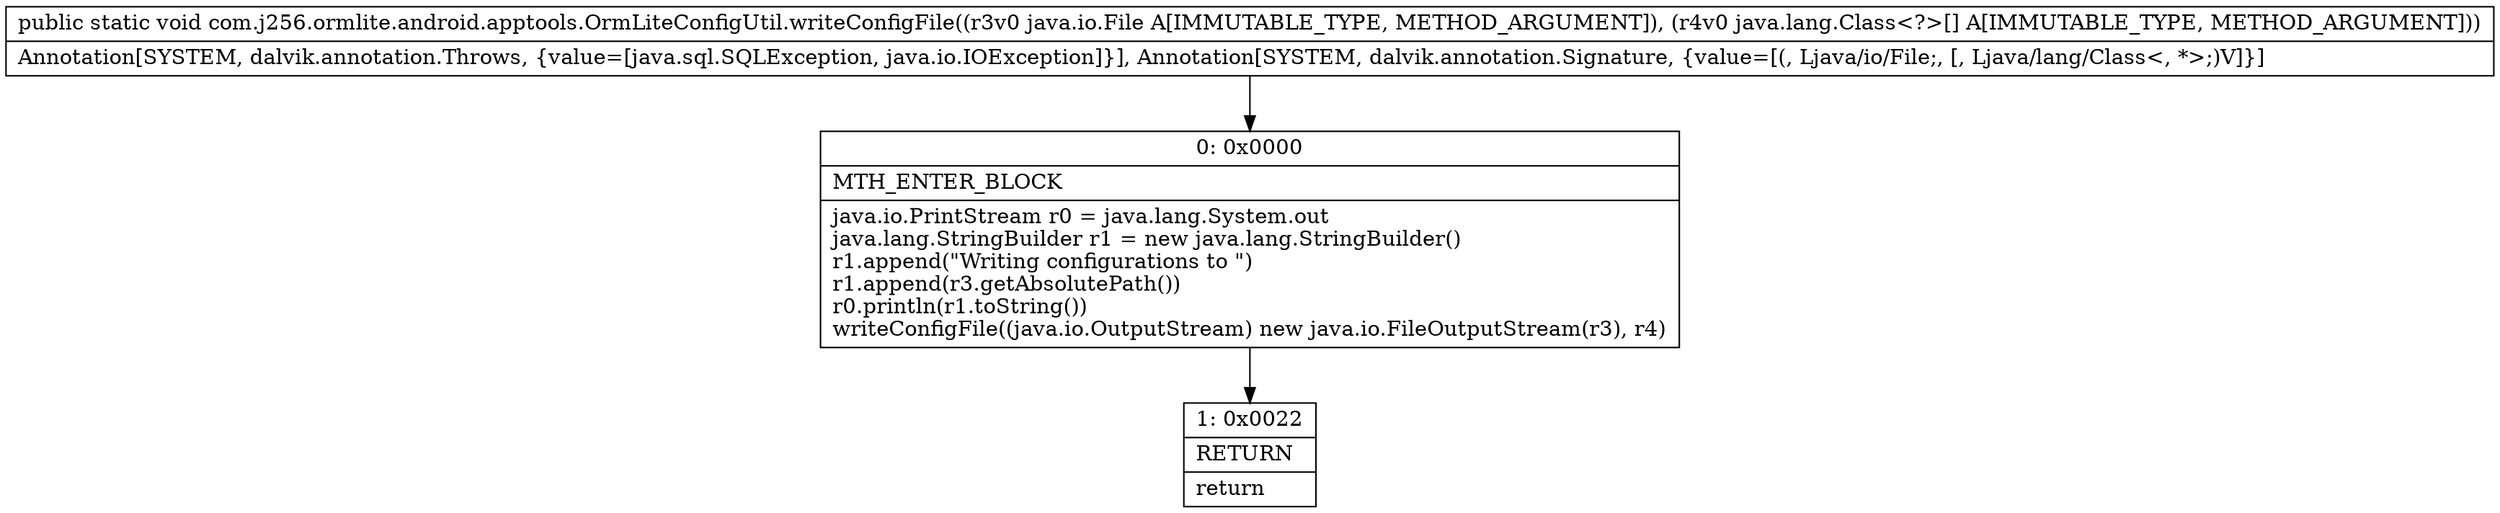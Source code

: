 digraph "CFG forcom.j256.ormlite.android.apptools.OrmLiteConfigUtil.writeConfigFile(Ljava\/io\/File;[Ljava\/lang\/Class;)V" {
Node_0 [shape=record,label="{0\:\ 0x0000|MTH_ENTER_BLOCK\l|java.io.PrintStream r0 = java.lang.System.out\ljava.lang.StringBuilder r1 = new java.lang.StringBuilder()\lr1.append(\"Writing configurations to \")\lr1.append(r3.getAbsolutePath())\lr0.println(r1.toString())\lwriteConfigFile((java.io.OutputStream) new java.io.FileOutputStream(r3), r4)\l}"];
Node_1 [shape=record,label="{1\:\ 0x0022|RETURN\l|return\l}"];
MethodNode[shape=record,label="{public static void com.j256.ormlite.android.apptools.OrmLiteConfigUtil.writeConfigFile((r3v0 java.io.File A[IMMUTABLE_TYPE, METHOD_ARGUMENT]), (r4v0 java.lang.Class\<?\>[] A[IMMUTABLE_TYPE, METHOD_ARGUMENT]))  | Annotation[SYSTEM, dalvik.annotation.Throws, \{value=[java.sql.SQLException, java.io.IOException]\}], Annotation[SYSTEM, dalvik.annotation.Signature, \{value=[(, Ljava\/io\/File;, [, Ljava\/lang\/Class\<, *\>;)V]\}]\l}"];
MethodNode -> Node_0;
Node_0 -> Node_1;
}

